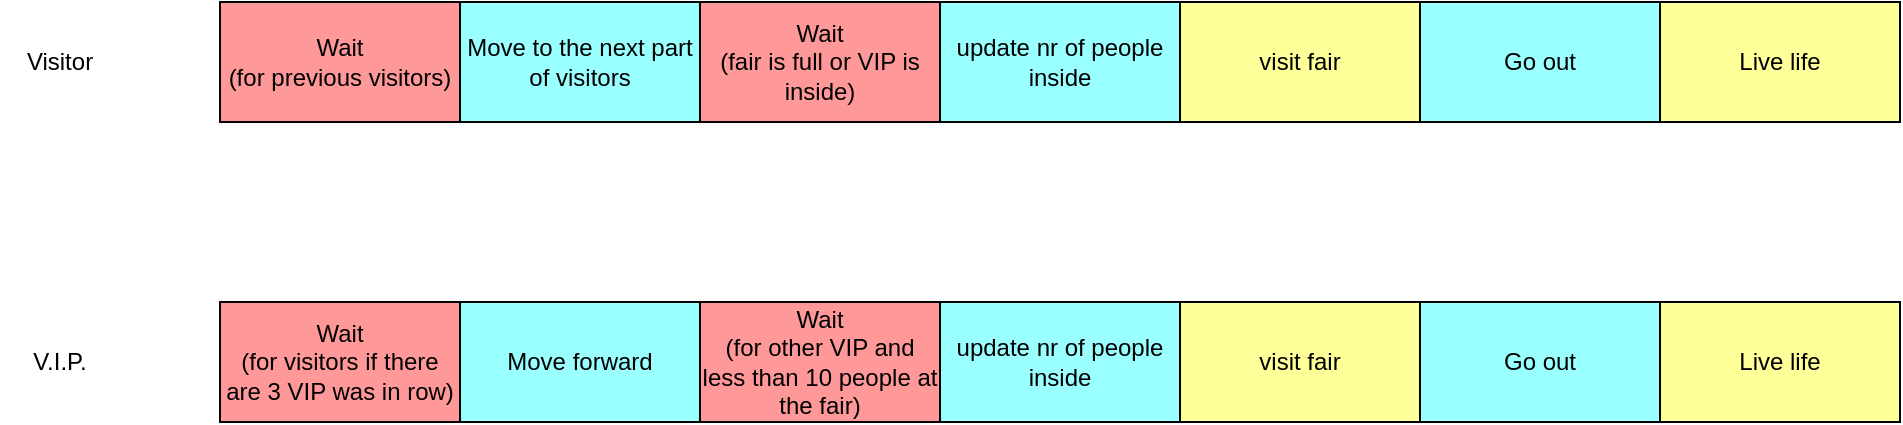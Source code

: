 <mxfile version="20.3.0" type="github">
  <diagram id="MQw9yE9drxXGQ81zfHjl" name="Страница 1">
    <mxGraphModel dx="1077" dy="593" grid="1" gridSize="10" guides="1" tooltips="1" connect="1" arrows="1" fold="1" page="1" pageScale="1" pageWidth="827" pageHeight="1169" math="0" shadow="0">
      <root>
        <mxCell id="0" />
        <mxCell id="1" parent="0" />
        <mxCell id="T6Zy8xDUIOfD0hwuKNGT-2" value="Visitor" style="text;html=1;strokeColor=none;fillColor=none;align=center;verticalAlign=middle;whiteSpace=wrap;rounded=0;" vertex="1" parent="1">
          <mxGeometry x="20" y="135" width="60" height="30" as="geometry" />
        </mxCell>
        <mxCell id="T6Zy8xDUIOfD0hwuKNGT-4" value="V.I.P." style="text;html=1;strokeColor=none;fillColor=none;align=center;verticalAlign=middle;whiteSpace=wrap;rounded=0;" vertex="1" parent="1">
          <mxGeometry x="20" y="285" width="60" height="30" as="geometry" />
        </mxCell>
        <mxCell id="T6Zy8xDUIOfD0hwuKNGT-6" value="Wait &lt;br&gt;(fair is full or VIP is inside)" style="rounded=0;whiteSpace=wrap;html=1;fillColor=#FF9999;" vertex="1" parent="1">
          <mxGeometry x="370" y="120" width="120" height="60" as="geometry" />
        </mxCell>
        <mxCell id="T6Zy8xDUIOfD0hwuKNGT-7" value="update nr of people inside" style="rounded=0;whiteSpace=wrap;html=1;fillColor=#99FFFF;" vertex="1" parent="1">
          <mxGeometry x="490" y="120" width="120" height="60" as="geometry" />
        </mxCell>
        <mxCell id="T6Zy8xDUIOfD0hwuKNGT-9" value="Wait &lt;br&gt;(for other VIP and less than 10 people at the fair)" style="rounded=0;whiteSpace=wrap;html=1;fillColor=#FF9999;" vertex="1" parent="1">
          <mxGeometry x="370" y="270" width="120" height="60" as="geometry" />
        </mxCell>
        <mxCell id="T6Zy8xDUIOfD0hwuKNGT-10" value="update nr of people inside" style="rounded=0;whiteSpace=wrap;html=1;fillColor=#99FFFF;" vertex="1" parent="1">
          <mxGeometry x="490" y="270" width="120" height="60" as="geometry" />
        </mxCell>
        <mxCell id="T6Zy8xDUIOfD0hwuKNGT-11" value="visit fair" style="rounded=0;whiteSpace=wrap;html=1;fillColor=#FFFF99;" vertex="1" parent="1">
          <mxGeometry x="610" y="120" width="120" height="60" as="geometry" />
        </mxCell>
        <mxCell id="T6Zy8xDUIOfD0hwuKNGT-12" value="visit fair" style="rounded=0;whiteSpace=wrap;html=1;fillColor=#FFFF99;" vertex="1" parent="1">
          <mxGeometry x="610" y="270" width="120" height="60" as="geometry" />
        </mxCell>
        <mxCell id="T6Zy8xDUIOfD0hwuKNGT-13" value="Go out" style="rounded=0;whiteSpace=wrap;html=1;fillColor=#99FFFF;" vertex="1" parent="1">
          <mxGeometry x="730" y="120" width="120" height="60" as="geometry" />
        </mxCell>
        <mxCell id="T6Zy8xDUIOfD0hwuKNGT-14" value="Go out" style="rounded=0;whiteSpace=wrap;html=1;fillColor=#99FFFF;" vertex="1" parent="1">
          <mxGeometry x="730" y="270" width="120" height="60" as="geometry" />
        </mxCell>
        <mxCell id="T6Zy8xDUIOfD0hwuKNGT-17" value="Wait &lt;br&gt;(for previous visitors)" style="rounded=0;whiteSpace=wrap;html=1;fillColor=#FF9999;" vertex="1" parent="1">
          <mxGeometry x="130" y="120" width="120" height="60" as="geometry" />
        </mxCell>
        <mxCell id="T6Zy8xDUIOfD0hwuKNGT-18" value="Wait &lt;br&gt;(for visitors if there are 3 VIP was in row)" style="rounded=0;whiteSpace=wrap;html=1;fillColor=#FF9999;" vertex="1" parent="1">
          <mxGeometry x="130" y="270" width="120" height="60" as="geometry" />
        </mxCell>
        <mxCell id="T6Zy8xDUIOfD0hwuKNGT-23" value="Move to the next part of visitors" style="rounded=0;whiteSpace=wrap;html=1;fillColor=#99FFFF;" vertex="1" parent="1">
          <mxGeometry x="250" y="120" width="120" height="60" as="geometry" />
        </mxCell>
        <mxCell id="T6Zy8xDUIOfD0hwuKNGT-24" value="Move forward" style="rounded=0;whiteSpace=wrap;html=1;fillColor=#99FFFF;" vertex="1" parent="1">
          <mxGeometry x="250" y="270" width="120" height="60" as="geometry" />
        </mxCell>
        <mxCell id="T6Zy8xDUIOfD0hwuKNGT-27" value="Live life" style="rounded=0;whiteSpace=wrap;html=1;fillColor=#FFFF99;" vertex="1" parent="1">
          <mxGeometry x="850" y="120" width="120" height="60" as="geometry" />
        </mxCell>
        <mxCell id="T6Zy8xDUIOfD0hwuKNGT-28" value="Live life" style="rounded=0;whiteSpace=wrap;html=1;fillColor=#FFFF99;" vertex="1" parent="1">
          <mxGeometry x="850" y="270" width="120" height="60" as="geometry" />
        </mxCell>
      </root>
    </mxGraphModel>
  </diagram>
</mxfile>
